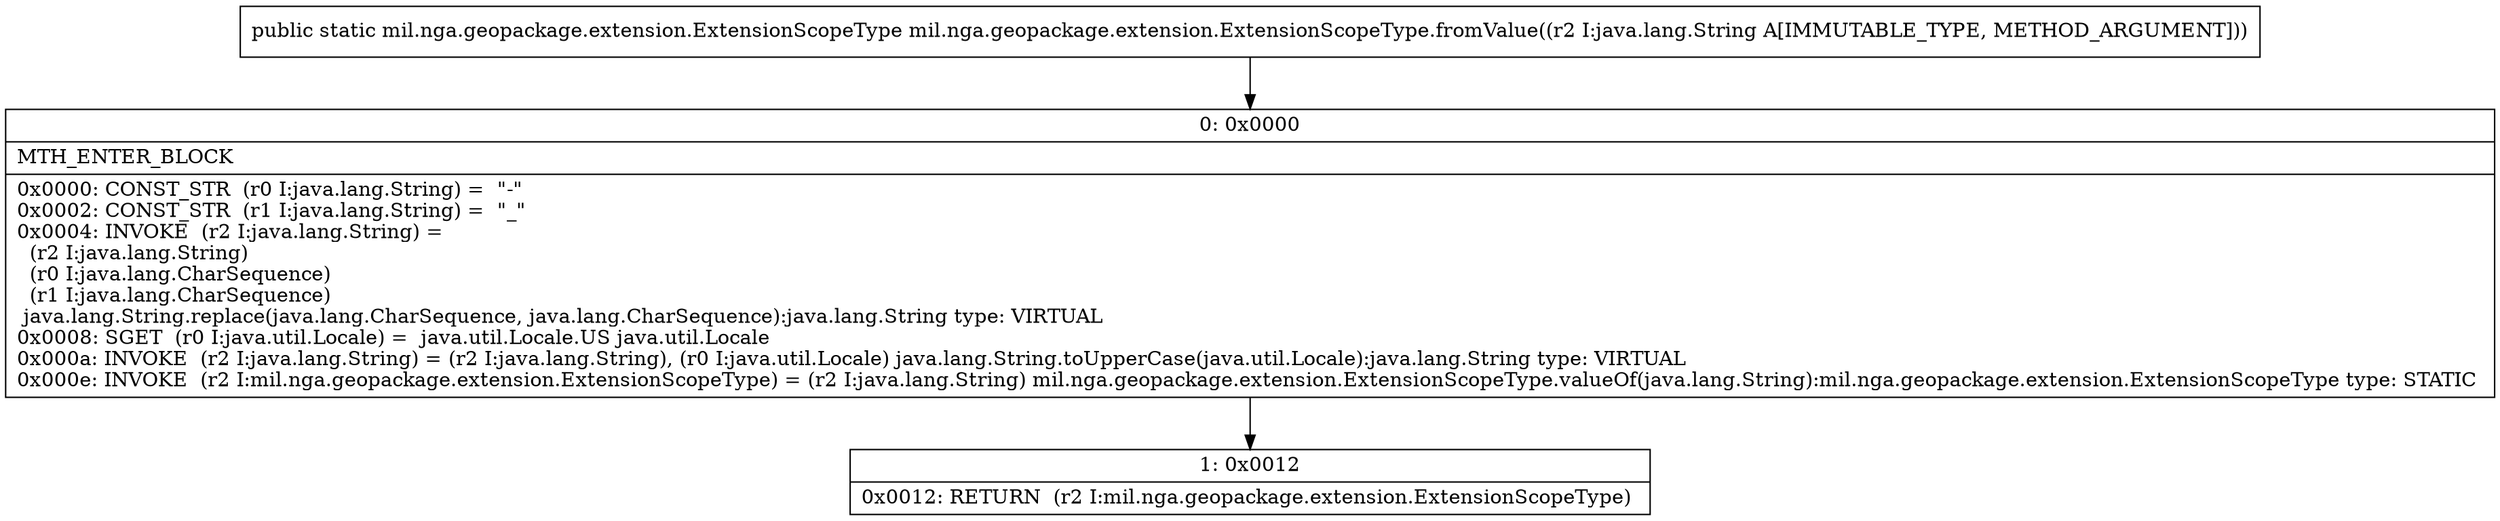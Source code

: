 digraph "CFG formil.nga.geopackage.extension.ExtensionScopeType.fromValue(Ljava\/lang\/String;)Lmil\/nga\/geopackage\/extension\/ExtensionScopeType;" {
Node_0 [shape=record,label="{0\:\ 0x0000|MTH_ENTER_BLOCK\l|0x0000: CONST_STR  (r0 I:java.lang.String) =  \"\-\" \l0x0002: CONST_STR  (r1 I:java.lang.String) =  \"_\" \l0x0004: INVOKE  (r2 I:java.lang.String) = \l  (r2 I:java.lang.String)\l  (r0 I:java.lang.CharSequence)\l  (r1 I:java.lang.CharSequence)\l java.lang.String.replace(java.lang.CharSequence, java.lang.CharSequence):java.lang.String type: VIRTUAL \l0x0008: SGET  (r0 I:java.util.Locale) =  java.util.Locale.US java.util.Locale \l0x000a: INVOKE  (r2 I:java.lang.String) = (r2 I:java.lang.String), (r0 I:java.util.Locale) java.lang.String.toUpperCase(java.util.Locale):java.lang.String type: VIRTUAL \l0x000e: INVOKE  (r2 I:mil.nga.geopackage.extension.ExtensionScopeType) = (r2 I:java.lang.String) mil.nga.geopackage.extension.ExtensionScopeType.valueOf(java.lang.String):mil.nga.geopackage.extension.ExtensionScopeType type: STATIC \l}"];
Node_1 [shape=record,label="{1\:\ 0x0012|0x0012: RETURN  (r2 I:mil.nga.geopackage.extension.ExtensionScopeType) \l}"];
MethodNode[shape=record,label="{public static mil.nga.geopackage.extension.ExtensionScopeType mil.nga.geopackage.extension.ExtensionScopeType.fromValue((r2 I:java.lang.String A[IMMUTABLE_TYPE, METHOD_ARGUMENT])) }"];
MethodNode -> Node_0;
Node_0 -> Node_1;
}

